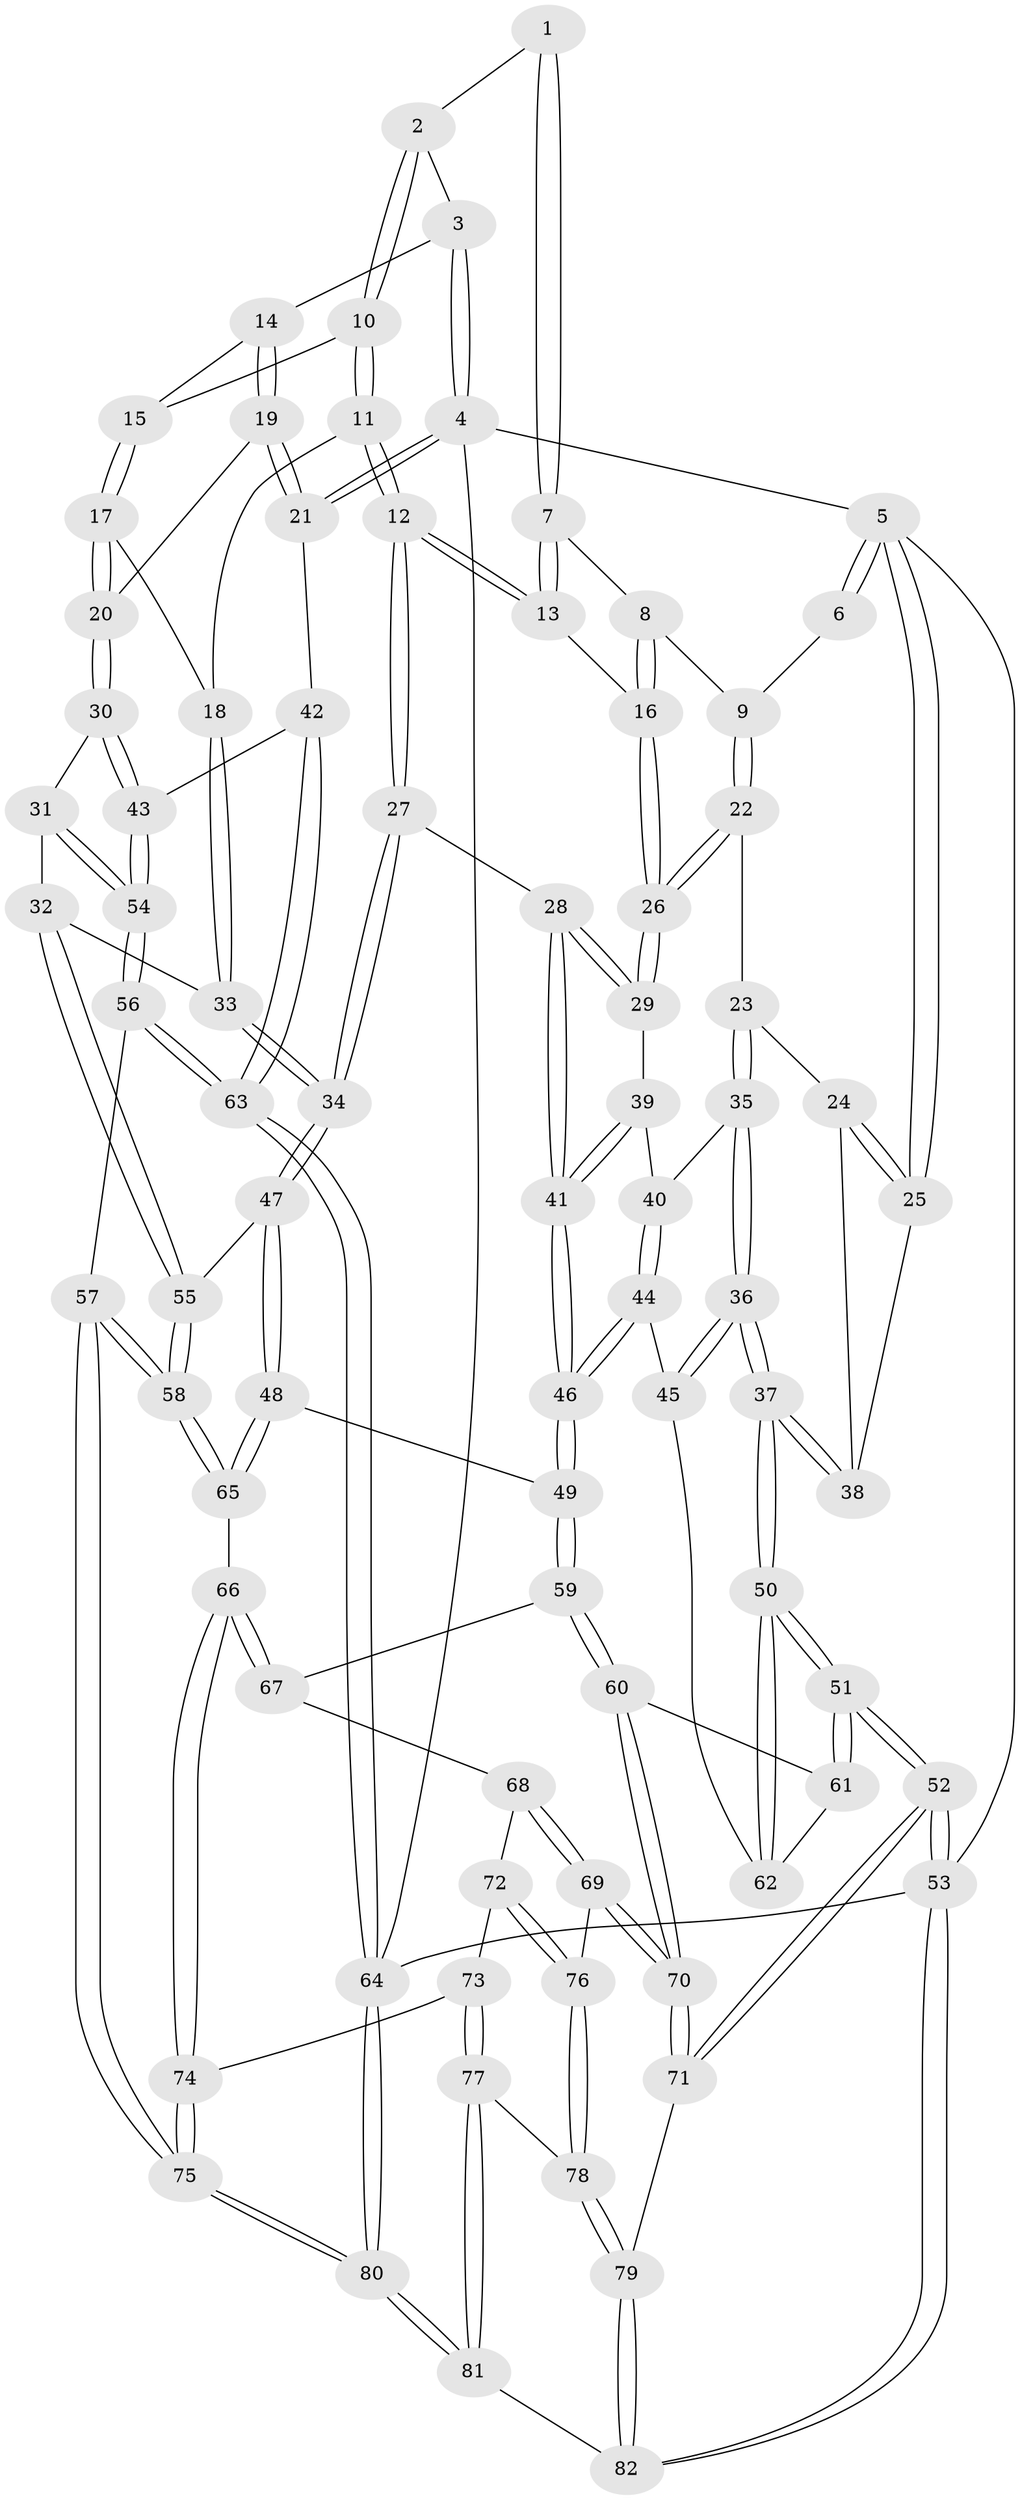 // coarse degree distribution, {4: 0.4166666666666667, 5: 0.2916666666666667, 7: 0.041666666666666664, 3: 0.08333333333333333, 6: 0.16666666666666666}
// Generated by graph-tools (version 1.1) at 2025/24/03/03/25 07:24:34]
// undirected, 82 vertices, 202 edges
graph export_dot {
graph [start="1"]
  node [color=gray90,style=filled];
  1 [pos="+0.47590917474510475+0"];
  2 [pos="+0.6026156638684059+0"];
  3 [pos="+0.8726879751038626+0"];
  4 [pos="+1+0"];
  5 [pos="+0+0"];
  6 [pos="+0.16628670314247532+0"];
  7 [pos="+0.4446358239571991+0"];
  8 [pos="+0.414312618252062+0.03576758262788039"];
  9 [pos="+0.2568907682866673+0.16690917705203487"];
  10 [pos="+0.6227914324037063+0.07552702998734437"];
  11 [pos="+0.600526790283883+0.19393941804269665"];
  12 [pos="+0.5870201916659779+0.1994768732646804"];
  13 [pos="+0.525504290766463+0.19803167421348922"];
  14 [pos="+0.8633864815375303+0.06644066714428493"];
  15 [pos="+0.780853489294668+0.10434210930419356"];
  16 [pos="+0.44760318228949586+0.2144927588814195"];
  17 [pos="+0.6930448839151286+0.21763243194719528"];
  18 [pos="+0.6112804655446129+0.19932481673421426"];
  19 [pos="+0.8812087201062833+0.10781309146919459"];
  20 [pos="+0.8075074904970654+0.2936721455684398"];
  21 [pos="+1+0.2744082462106207"];
  22 [pos="+0.25621427292602467+0.17244881822752176"];
  23 [pos="+0.2267448548881232+0.1968118255577145"];
  24 [pos="+0.21794061540072823+0.1932002686049162"];
  25 [pos="+0+0"];
  26 [pos="+0.4177446690309314+0.23207361296860418"];
  27 [pos="+0.5582997507359738+0.3415149715435304"];
  28 [pos="+0.43611355958973236+0.378363927280104"];
  29 [pos="+0.41503572457902504+0.30317285524026416"];
  30 [pos="+0.8401851532640977+0.37588286125446924"];
  31 [pos="+0.748153896690703+0.432751836100673"];
  32 [pos="+0.6884919042335651+0.44340462709680367"];
  33 [pos="+0.6812948199185203+0.4432546555022613"];
  34 [pos="+0.6394024573265311+0.4533583619142733"];
  35 [pos="+0.18187392034979397+0.31625807700156267"];
  36 [pos="+0+0.39833342405583005"];
  37 [pos="+0+0.39868487089591725"];
  38 [pos="+0+0.11712899151530383"];
  39 [pos="+0.2711350038222144+0.35216717800363323"];
  40 [pos="+0.21518915288926843+0.3561845972628761"];
  41 [pos="+0.430169773396403+0.4111256643105992"];
  42 [pos="+1+0.4029317120118877"];
  43 [pos="+0.9736537037312679+0.41468572867216336"];
  44 [pos="+0.2532146847089257+0.47226641589384477"];
  45 [pos="+0.17646080850336823+0.5236373960056205"];
  46 [pos="+0.42864451821941235+0.5624683112629006"];
  47 [pos="+0.5396231740845687+0.5326349879538632"];
  48 [pos="+0.4495924339709162+0.5741408027351932"];
  49 [pos="+0.43721563937277497+0.5763894280489879"];
  50 [pos="+0+0.6256348897172683"];
  51 [pos="+0+1"];
  52 [pos="+0+1"];
  53 [pos="+0+1"];
  54 [pos="+0.8055216395364294+0.7260860863713589"];
  55 [pos="+0.7026259047170739+0.6250767429611529"];
  56 [pos="+0.8042285832460756+0.7320927138609465"];
  57 [pos="+0.7970283938747147+0.7340543498624597"];
  58 [pos="+0.7797510158680926+0.729202096001381"];
  59 [pos="+0.43279005174131846+0.5882865181525573"];
  60 [pos="+0.28579758566422475+0.6896145856871602"];
  61 [pos="+0.17616289058710882+0.61852584255359"];
  62 [pos="+0.1625819379474161+0.59254426587049"];
  63 [pos="+1+0.9396570069549252"];
  64 [pos="+1+1"];
  65 [pos="+0.71972337005842+0.7309684858820655"];
  66 [pos="+0.626975873149361+0.7724481262363692"];
  67 [pos="+0.44488127957817974+0.6288002620857109"];
  68 [pos="+0.4536063644304892+0.6874944461985527"];
  69 [pos="+0.3604153627702528+0.840446622297736"];
  70 [pos="+0.21424345663141944+0.8446786717051995"];
  71 [pos="+0.16113256528202083+0.8961947447255448"];
  72 [pos="+0.4895700006061844+0.7884934103471232"];
  73 [pos="+0.5241999831123593+0.824512158839531"];
  74 [pos="+0.5622000180379172+0.835876648918432"];
  75 [pos="+0.6628141878168199+1"];
  76 [pos="+0.39765876398624983+0.8551441396238932"];
  77 [pos="+0.4730002637038351+0.8950276557526938"];
  78 [pos="+0.4227021827697333+0.901007516520642"];
  79 [pos="+0.4090342410454868+0.9342775937032362"];
  80 [pos="+0.6589547989593177+1"];
  81 [pos="+0.608950156779331+1"];
  82 [pos="+0.4564428003637862+1"];
  1 -- 2;
  1 -- 7;
  1 -- 7;
  2 -- 3;
  2 -- 10;
  2 -- 10;
  3 -- 4;
  3 -- 4;
  3 -- 14;
  4 -- 5;
  4 -- 21;
  4 -- 21;
  4 -- 64;
  5 -- 6;
  5 -- 6;
  5 -- 25;
  5 -- 25;
  5 -- 53;
  6 -- 9;
  7 -- 8;
  7 -- 13;
  7 -- 13;
  8 -- 9;
  8 -- 16;
  8 -- 16;
  9 -- 22;
  9 -- 22;
  10 -- 11;
  10 -- 11;
  10 -- 15;
  11 -- 12;
  11 -- 12;
  11 -- 18;
  12 -- 13;
  12 -- 13;
  12 -- 27;
  12 -- 27;
  13 -- 16;
  14 -- 15;
  14 -- 19;
  14 -- 19;
  15 -- 17;
  15 -- 17;
  16 -- 26;
  16 -- 26;
  17 -- 18;
  17 -- 20;
  17 -- 20;
  18 -- 33;
  18 -- 33;
  19 -- 20;
  19 -- 21;
  19 -- 21;
  20 -- 30;
  20 -- 30;
  21 -- 42;
  22 -- 23;
  22 -- 26;
  22 -- 26;
  23 -- 24;
  23 -- 35;
  23 -- 35;
  24 -- 25;
  24 -- 25;
  24 -- 38;
  25 -- 38;
  26 -- 29;
  26 -- 29;
  27 -- 28;
  27 -- 34;
  27 -- 34;
  28 -- 29;
  28 -- 29;
  28 -- 41;
  28 -- 41;
  29 -- 39;
  30 -- 31;
  30 -- 43;
  30 -- 43;
  31 -- 32;
  31 -- 54;
  31 -- 54;
  32 -- 33;
  32 -- 55;
  32 -- 55;
  33 -- 34;
  33 -- 34;
  34 -- 47;
  34 -- 47;
  35 -- 36;
  35 -- 36;
  35 -- 40;
  36 -- 37;
  36 -- 37;
  36 -- 45;
  36 -- 45;
  37 -- 38;
  37 -- 38;
  37 -- 50;
  37 -- 50;
  39 -- 40;
  39 -- 41;
  39 -- 41;
  40 -- 44;
  40 -- 44;
  41 -- 46;
  41 -- 46;
  42 -- 43;
  42 -- 63;
  42 -- 63;
  43 -- 54;
  43 -- 54;
  44 -- 45;
  44 -- 46;
  44 -- 46;
  45 -- 62;
  46 -- 49;
  46 -- 49;
  47 -- 48;
  47 -- 48;
  47 -- 55;
  48 -- 49;
  48 -- 65;
  48 -- 65;
  49 -- 59;
  49 -- 59;
  50 -- 51;
  50 -- 51;
  50 -- 62;
  50 -- 62;
  51 -- 52;
  51 -- 52;
  51 -- 61;
  51 -- 61;
  52 -- 53;
  52 -- 53;
  52 -- 71;
  52 -- 71;
  53 -- 82;
  53 -- 82;
  53 -- 64;
  54 -- 56;
  54 -- 56;
  55 -- 58;
  55 -- 58;
  56 -- 57;
  56 -- 63;
  56 -- 63;
  57 -- 58;
  57 -- 58;
  57 -- 75;
  57 -- 75;
  58 -- 65;
  58 -- 65;
  59 -- 60;
  59 -- 60;
  59 -- 67;
  60 -- 61;
  60 -- 70;
  60 -- 70;
  61 -- 62;
  63 -- 64;
  63 -- 64;
  64 -- 80;
  64 -- 80;
  65 -- 66;
  66 -- 67;
  66 -- 67;
  66 -- 74;
  66 -- 74;
  67 -- 68;
  68 -- 69;
  68 -- 69;
  68 -- 72;
  69 -- 70;
  69 -- 70;
  69 -- 76;
  70 -- 71;
  70 -- 71;
  71 -- 79;
  72 -- 73;
  72 -- 76;
  72 -- 76;
  73 -- 74;
  73 -- 77;
  73 -- 77;
  74 -- 75;
  74 -- 75;
  75 -- 80;
  75 -- 80;
  76 -- 78;
  76 -- 78;
  77 -- 78;
  77 -- 81;
  77 -- 81;
  78 -- 79;
  78 -- 79;
  79 -- 82;
  79 -- 82;
  80 -- 81;
  80 -- 81;
  81 -- 82;
}
